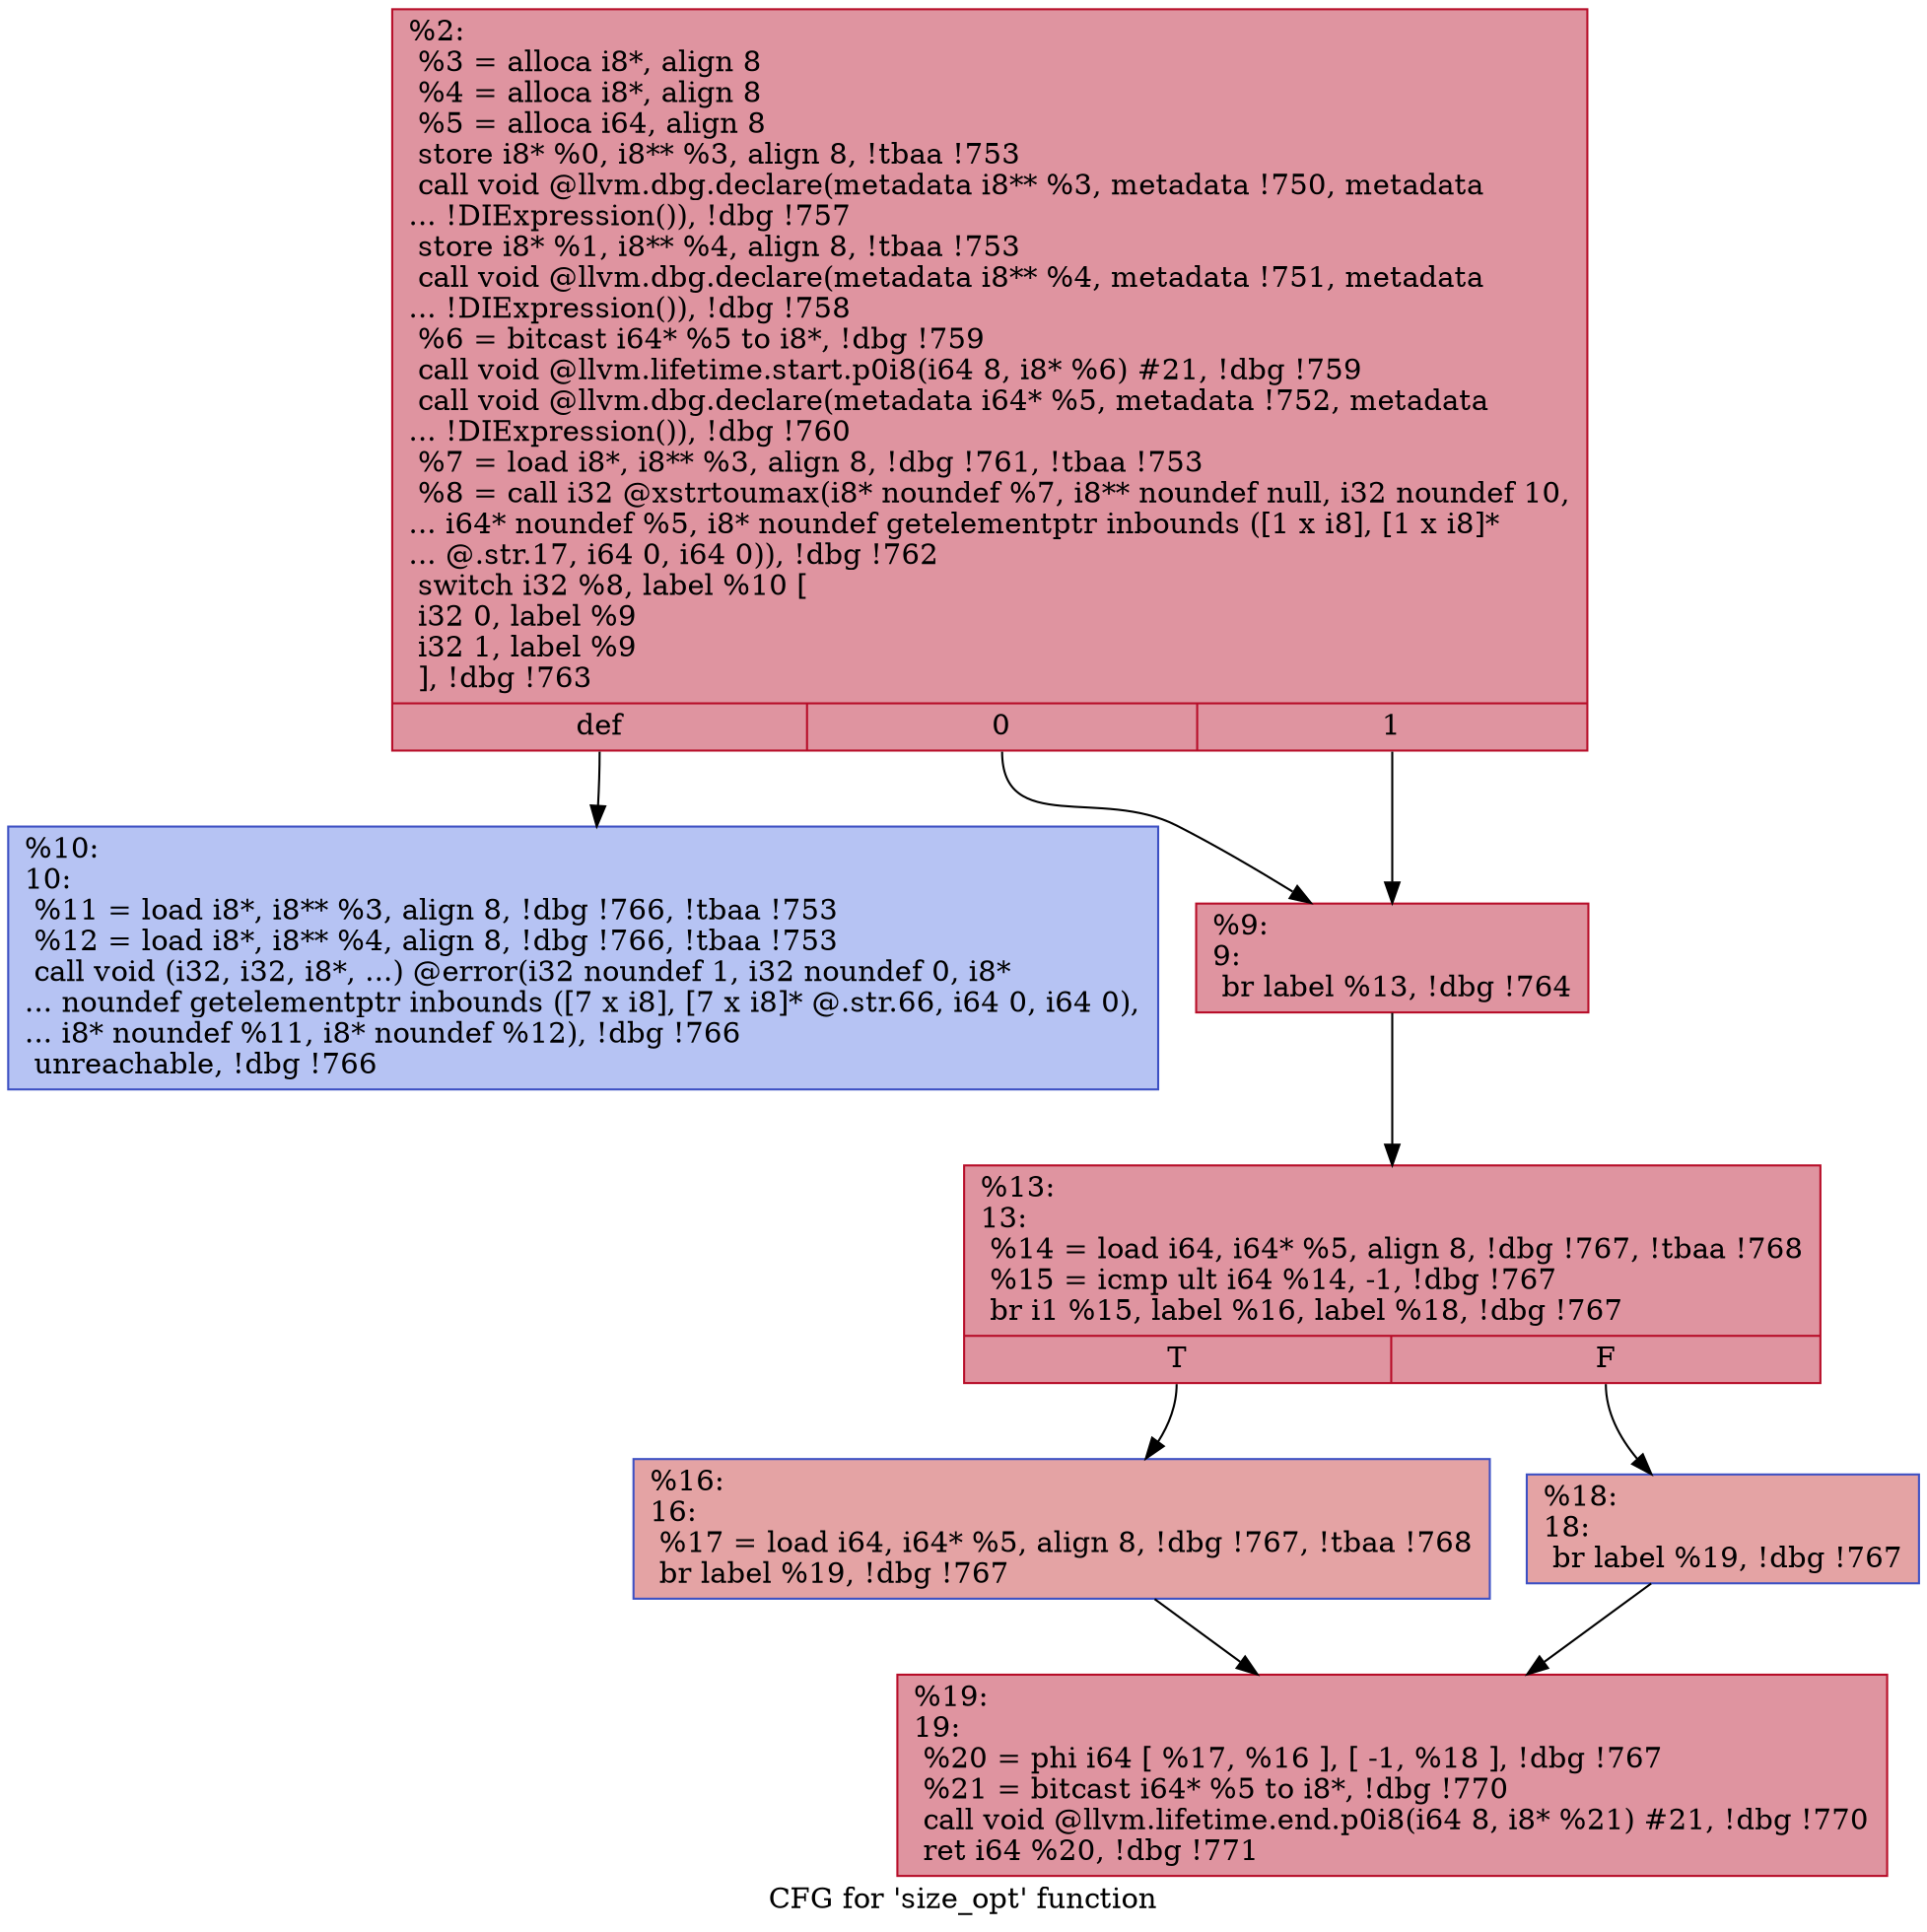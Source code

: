 digraph "CFG for 'size_opt' function" {
	label="CFG for 'size_opt' function";

	Node0x17d9e90 [shape=record,color="#b70d28ff", style=filled, fillcolor="#b70d2870",label="{%2:\l  %3 = alloca i8*, align 8\l  %4 = alloca i8*, align 8\l  %5 = alloca i64, align 8\l  store i8* %0, i8** %3, align 8, !tbaa !753\l  call void @llvm.dbg.declare(metadata i8** %3, metadata !750, metadata\l... !DIExpression()), !dbg !757\l  store i8* %1, i8** %4, align 8, !tbaa !753\l  call void @llvm.dbg.declare(metadata i8** %4, metadata !751, metadata\l... !DIExpression()), !dbg !758\l  %6 = bitcast i64* %5 to i8*, !dbg !759\l  call void @llvm.lifetime.start.p0i8(i64 8, i8* %6) #21, !dbg !759\l  call void @llvm.dbg.declare(metadata i64* %5, metadata !752, metadata\l... !DIExpression()), !dbg !760\l  %7 = load i8*, i8** %3, align 8, !dbg !761, !tbaa !753\l  %8 = call i32 @xstrtoumax(i8* noundef %7, i8** noundef null, i32 noundef 10,\l... i64* noundef %5, i8* noundef getelementptr inbounds ([1 x i8], [1 x i8]*\l... @.str.17, i64 0, i64 0)), !dbg !762\l  switch i32 %8, label %10 [\l    i32 0, label %9\l    i32 1, label %9\l  ], !dbg !763\l|{<s0>def|<s1>0|<s2>1}}"];
	Node0x17d9e90:s0 -> Node0x17d9f70;
	Node0x17d9e90:s1 -> Node0x17d9f20;
	Node0x17d9e90:s2 -> Node0x17d9f20;
	Node0x17d9f20 [shape=record,color="#b70d28ff", style=filled, fillcolor="#b70d2870",label="{%9:\l9:                                                \l  br label %13, !dbg !764\l}"];
	Node0x17d9f20 -> Node0x17d9fc0;
	Node0x17d9f70 [shape=record,color="#3d50c3ff", style=filled, fillcolor="#5977e370",label="{%10:\l10:                                               \l  %11 = load i8*, i8** %3, align 8, !dbg !766, !tbaa !753\l  %12 = load i8*, i8** %4, align 8, !dbg !766, !tbaa !753\l  call void (i32, i32, i8*, ...) @error(i32 noundef 1, i32 noundef 0, i8*\l... noundef getelementptr inbounds ([7 x i8], [7 x i8]* @.str.66, i64 0, i64 0),\l... i8* noundef %11, i8* noundef %12), !dbg !766\l  unreachable, !dbg !766\l}"];
	Node0x17d9fc0 [shape=record,color="#b70d28ff", style=filled, fillcolor="#b70d2870",label="{%13:\l13:                                               \l  %14 = load i64, i64* %5, align 8, !dbg !767, !tbaa !768\l  %15 = icmp ult i64 %14, -1, !dbg !767\l  br i1 %15, label %16, label %18, !dbg !767\l|{<s0>T|<s1>F}}"];
	Node0x17d9fc0:s0 -> Node0x17da010;
	Node0x17d9fc0:s1 -> Node0x17da060;
	Node0x17da010 [shape=record,color="#3d50c3ff", style=filled, fillcolor="#c32e3170",label="{%16:\l16:                                               \l  %17 = load i64, i64* %5, align 8, !dbg !767, !tbaa !768\l  br label %19, !dbg !767\l}"];
	Node0x17da010 -> Node0x17da0b0;
	Node0x17da060 [shape=record,color="#3d50c3ff", style=filled, fillcolor="#c32e3170",label="{%18:\l18:                                               \l  br label %19, !dbg !767\l}"];
	Node0x17da060 -> Node0x17da0b0;
	Node0x17da0b0 [shape=record,color="#b70d28ff", style=filled, fillcolor="#b70d2870",label="{%19:\l19:                                               \l  %20 = phi i64 [ %17, %16 ], [ -1, %18 ], !dbg !767\l  %21 = bitcast i64* %5 to i8*, !dbg !770\l  call void @llvm.lifetime.end.p0i8(i64 8, i8* %21) #21, !dbg !770\l  ret i64 %20, !dbg !771\l}"];
}

